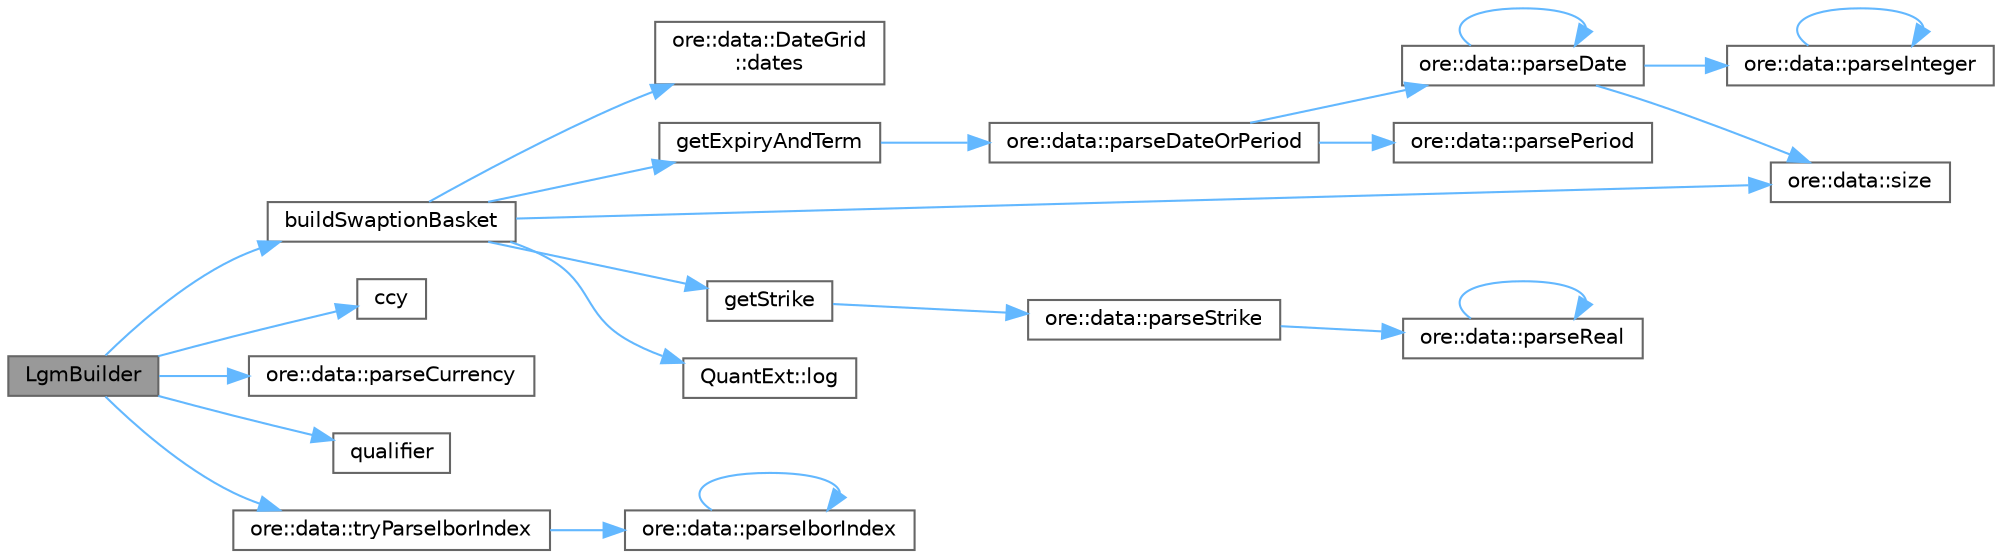 digraph "LgmBuilder"
{
 // INTERACTIVE_SVG=YES
 // LATEX_PDF_SIZE
  bgcolor="transparent";
  edge [fontname=Helvetica,fontsize=10,labelfontname=Helvetica,labelfontsize=10];
  node [fontname=Helvetica,fontsize=10,shape=box,height=0.2,width=0.4];
  rankdir="LR";
  Node1 [label="LgmBuilder",height=0.2,width=0.4,color="gray40", fillcolor="grey60", style="filled", fontcolor="black",tooltip=" "];
  Node1 -> Node2 [color="steelblue1",style="solid"];
  Node2 [label="buildSwaptionBasket",height=0.2,width=0.4,color="grey40", fillcolor="white", style="filled",URL="$classore_1_1data_1_1_lgm_builder.html#aa8e3fec1edec54f0f963e747c4c44a9b",tooltip=" "];
  Node2 -> Node3 [color="steelblue1",style="solid"];
  Node3 [label="ore::data::DateGrid\l::dates",height=0.2,width=0.4,color="grey40", fillcolor="white", style="filled",URL="$classore_1_1data_1_1_date_grid.html#aca8cf8d394b2ce6e3662fe8a9db4a466",tooltip=" "];
  Node2 -> Node4 [color="steelblue1",style="solid"];
  Node4 [label="getExpiryAndTerm",height=0.2,width=0.4,color="grey40", fillcolor="white", style="filled",URL="$classore_1_1data_1_1_lgm_builder.html#acc885d0e8a55249160500fafe1642f50",tooltip=" "];
  Node4 -> Node5 [color="steelblue1",style="solid"];
  Node5 [label="ore::data::parseDateOrPeriod",height=0.2,width=0.4,color="grey40", fillcolor="white", style="filled",URL="$group__utilities.html#ga6477391407eac174ea49df689ecf1ab2",tooltip="Convert text to QuantLib::Period or QuantLib::Date."];
  Node5 -> Node6 [color="steelblue1",style="solid"];
  Node6 [label="ore::data::parseDate",height=0.2,width=0.4,color="grey40", fillcolor="white", style="filled",URL="$group__utilities.html#ga59b5fdda574d90facae95dec2d13040d",tooltip="Convert std::string to QuantLib::Date."];
  Node6 -> Node6 [color="steelblue1",style="solid"];
  Node6 -> Node7 [color="steelblue1",style="solid"];
  Node7 [label="ore::data::parseInteger",height=0.2,width=0.4,color="grey40", fillcolor="white", style="filled",URL="$group__utilities.html#gaecd67eda4fb5f4859bb8f6d383547721",tooltip="Convert text to QuantLib::Integer."];
  Node7 -> Node7 [color="steelblue1",style="solid"];
  Node6 -> Node8 [color="steelblue1",style="solid"];
  Node8 [label="ore::data::size",height=0.2,width=0.4,color="grey40", fillcolor="white", style="filled",URL="$namespaceore_1_1data.html#a777e216dee6069b548bb87da7152699e",tooltip=" "];
  Node5 -> Node9 [color="steelblue1",style="solid"];
  Node9 [label="ore::data::parsePeriod",height=0.2,width=0.4,color="grey40", fillcolor="white", style="filled",URL="$group__utilities.html#ga8e0623e2cb01e250e9cfec4619256208",tooltip="Convert text to QuantLib::Period."];
  Node2 -> Node10 [color="steelblue1",style="solid"];
  Node10 [label="getStrike",height=0.2,width=0.4,color="grey40", fillcolor="white", style="filled",URL="$classore_1_1data_1_1_lgm_builder.html#aa32a9756333686d15d9e1e507d8fbdb7",tooltip=" "];
  Node10 -> Node11 [color="steelblue1",style="solid"];
  Node11 [label="ore::data::parseStrike",height=0.2,width=0.4,color="grey40", fillcolor="white", style="filled",URL="$group__utilities.html#ga2037f312d2920037572bdc0c30a6395d",tooltip="Convert text to Strike."];
  Node11 -> Node12 [color="steelblue1",style="solid"];
  Node12 [label="ore::data::parseReal",height=0.2,width=0.4,color="grey40", fillcolor="white", style="filled",URL="$group__utilities.html#gad1db2a68f9a73667c3b4084d63955bdd",tooltip="Convert text to Real."];
  Node12 -> Node12 [color="steelblue1",style="solid"];
  Node2 -> Node13 [color="steelblue1",style="solid"];
  Node13 [label="QuantExt::log",height=0.2,width=0.4,color="grey40", fillcolor="white", style="filled",URL="C:/dev/ORE/documentation/QuantExt/doc/quantext.tag$namespace_quant_ext.html#a250ccc1dd6b0731854784fddafb97284",tooltip=" "];
  Node2 -> Node8 [color="steelblue1",style="solid"];
  Node1 -> Node14 [color="steelblue1",style="solid"];
  Node14 [label="ccy",height=0.2,width=0.4,color="grey40", fillcolor="white", style="filled",URL="$classore_1_1data_1_1_lgm_builder.html#abb9f3153eb4f49f03a95cd65b7fbed35",tooltip=" "];
  Node1 -> Node15 [color="steelblue1",style="solid"];
  Node15 [label="ore::data::parseCurrency",height=0.2,width=0.4,color="grey40", fillcolor="white", style="filled",URL="$group__utilities.html#ga6e9e781a58e78200301c76161589fc7b",tooltip="Convert text to QuantLib::Currency."];
  Node1 -> Node16 [color="steelblue1",style="solid"];
  Node16 [label="qualifier",height=0.2,width=0.4,color="grey40", fillcolor="white", style="filled",URL="$classore_1_1data_1_1_lgm_builder.html#ac0a9984f72d7e35c76b720d203bc8611",tooltip=" "];
  Node1 -> Node17 [color="steelblue1",style="solid"];
  Node17 [label="ore::data::tryParseIborIndex",height=0.2,width=0.4,color="grey40", fillcolor="white", style="filled",URL="$group__utilities.html#gaf17e7976e4fe2449bb4e226ee19c0fd9",tooltip="Try to convert std::string to QuantLib::IborIndex."];
  Node17 -> Node18 [color="steelblue1",style="solid"];
  Node18 [label="ore::data::parseIborIndex",height=0.2,width=0.4,color="grey40", fillcolor="white", style="filled",URL="$group__utilities.html#gac1ecdc5f20e7d73327bccd5f930f8782",tooltip="Convert std::string to QuantLib::IborIndex."];
  Node18 -> Node18 [color="steelblue1",style="solid"];
}
